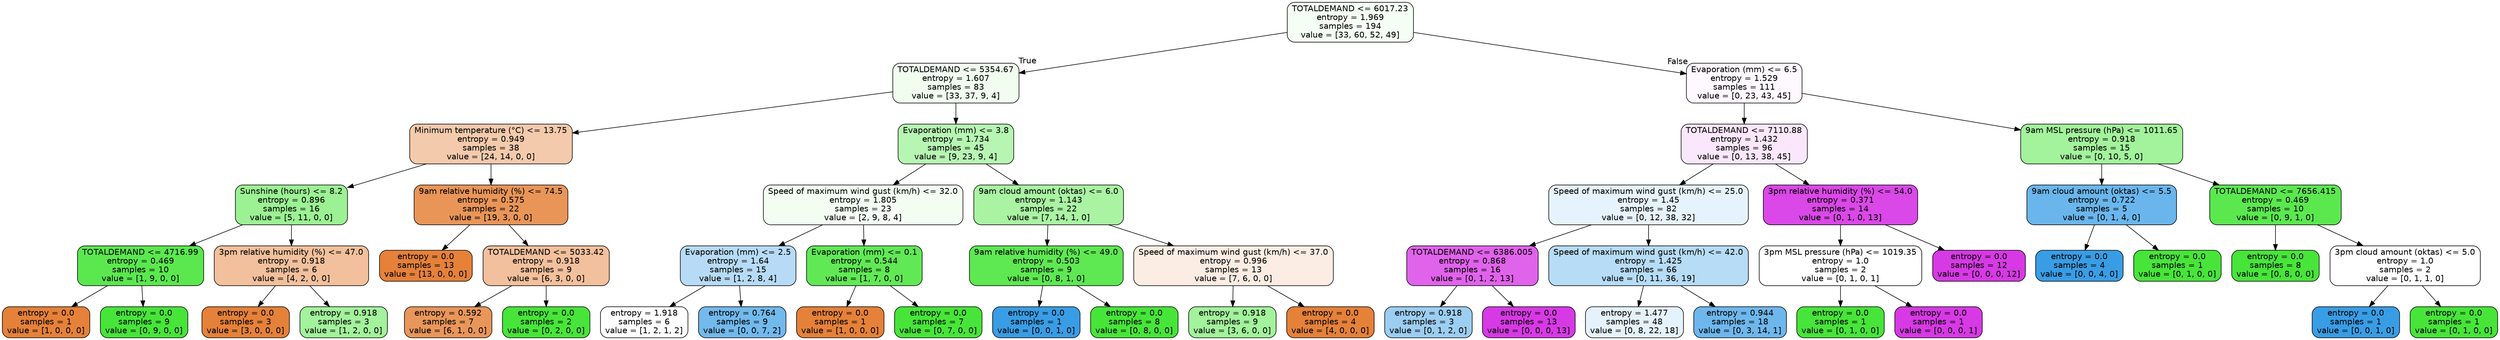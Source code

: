 digraph Tree {
node [shape=box, style="filled, rounded", color="black", fontname=helvetica] ;
edge [fontname=helvetica] ;
0 [label="TOTALDEMAND <= 6017.23\nentropy = 1.969\nsamples = 194\nvalue = [33, 60, 52, 49]", fillcolor="#f5fef4"] ;
1 [label="TOTALDEMAND <= 5354.67\nentropy = 1.607\nsamples = 83\nvalue = [33, 37, 9, 4]", fillcolor="#f0fdef"] ;
0 -> 1 [labeldistance=2.5, labelangle=45, headlabel="True"] ;
2 [label="Minimum temperature (°C) <= 13.75\nentropy = 0.949\nsamples = 38\nvalue = [24, 14, 0, 0]", fillcolor="#f4caac"] ;
1 -> 2 ;
3 [label="Sunshine (hours) <= 8.2\nentropy = 0.896\nsamples = 16\nvalue = [5, 11, 0, 0]", fillcolor="#9bf193"] ;
2 -> 3 ;
4 [label="TOTALDEMAND <= 4716.99\nentropy = 0.469\nsamples = 10\nvalue = [1, 9, 0, 0]", fillcolor="#5be84f"] ;
3 -> 4 ;
5 [label="entropy = 0.0\nsamples = 1\nvalue = [1, 0, 0, 0]", fillcolor="#e58139"] ;
4 -> 5 ;
6 [label="entropy = 0.0\nsamples = 9\nvalue = [0, 9, 0, 0]", fillcolor="#47e539"] ;
4 -> 6 ;
7 [label="3pm relative humidity (%) <= 47.0\nentropy = 0.918\nsamples = 6\nvalue = [4, 2, 0, 0]", fillcolor="#f2c09c"] ;
3 -> 7 ;
8 [label="entropy = 0.0\nsamples = 3\nvalue = [3, 0, 0, 0]", fillcolor="#e58139"] ;
7 -> 8 ;
9 [label="entropy = 0.918\nsamples = 3\nvalue = [1, 2, 0, 0]", fillcolor="#a3f29c"] ;
7 -> 9 ;
10 [label="9am relative humidity (%) <= 74.5\nentropy = 0.575\nsamples = 22\nvalue = [19, 3, 0, 0]", fillcolor="#e99558"] ;
2 -> 10 ;
11 [label="entropy = 0.0\nsamples = 13\nvalue = [13, 0, 0, 0]", fillcolor="#e58139"] ;
10 -> 11 ;
12 [label="TOTALDEMAND <= 5033.42\nentropy = 0.918\nsamples = 9\nvalue = [6, 3, 0, 0]", fillcolor="#f2c09c"] ;
10 -> 12 ;
13 [label="entropy = 0.592\nsamples = 7\nvalue = [6, 1, 0, 0]", fillcolor="#e9965a"] ;
12 -> 13 ;
14 [label="entropy = 0.0\nsamples = 2\nvalue = [0, 2, 0, 0]", fillcolor="#47e539"] ;
12 -> 14 ;
15 [label="Evaporation (mm) <= 3.8\nentropy = 1.734\nsamples = 45\nvalue = [9, 23, 9, 4]", fillcolor="#b7f5b2"] ;
1 -> 15 ;
16 [label="Speed of maximum wind gust (km/h) <= 32.0\nentropy = 1.805\nsamples = 23\nvalue = [2, 9, 8, 4]", fillcolor="#f3fdf2"] ;
15 -> 16 ;
17 [label="Evaporation (mm) <= 2.5\nentropy = 1.64\nsamples = 15\nvalue = [1, 2, 8, 4]", fillcolor="#b7dbf6"] ;
16 -> 17 ;
18 [label="entropy = 1.918\nsamples = 6\nvalue = [1, 2, 1, 2]", fillcolor="#ffffff"] ;
17 -> 18 ;
19 [label="entropy = 0.764\nsamples = 9\nvalue = [0, 0, 7, 2]", fillcolor="#72b9ec"] ;
17 -> 19 ;
20 [label="Evaporation (mm) <= 0.1\nentropy = 0.544\nsamples = 8\nvalue = [1, 7, 0, 0]", fillcolor="#61e955"] ;
16 -> 20 ;
21 [label="entropy = 0.0\nsamples = 1\nvalue = [1, 0, 0, 0]", fillcolor="#e58139"] ;
20 -> 21 ;
22 [label="entropy = 0.0\nsamples = 7\nvalue = [0, 7, 0, 0]", fillcolor="#47e539"] ;
20 -> 22 ;
23 [label="9am cloud amount (oktas) <= 6.0\nentropy = 1.143\nsamples = 22\nvalue = [7, 14, 1, 0]", fillcolor="#a9f3a3"] ;
15 -> 23 ;
24 [label="9am relative humidity (%) <= 49.0\nentropy = 0.503\nsamples = 9\nvalue = [0, 8, 1, 0]", fillcolor="#5ee852"] ;
23 -> 24 ;
25 [label="entropy = 0.0\nsamples = 1\nvalue = [0, 0, 1, 0]", fillcolor="#399de5"] ;
24 -> 25 ;
26 [label="entropy = 0.0\nsamples = 8\nvalue = [0, 8, 0, 0]", fillcolor="#47e539"] ;
24 -> 26 ;
27 [label="Speed of maximum wind gust (km/h) <= 37.0\nentropy = 0.996\nsamples = 13\nvalue = [7, 6, 0, 0]", fillcolor="#fbede3"] ;
23 -> 27 ;
28 [label="entropy = 0.918\nsamples = 9\nvalue = [3, 6, 0, 0]", fillcolor="#a3f29c"] ;
27 -> 28 ;
29 [label="entropy = 0.0\nsamples = 4\nvalue = [4, 0, 0, 0]", fillcolor="#e58139"] ;
27 -> 29 ;
30 [label="Evaporation (mm) <= 6.5\nentropy = 1.529\nsamples = 111\nvalue = [0, 23, 43, 45]", fillcolor="#fef9fe"] ;
0 -> 30 [labeldistance=2.5, labelangle=-45, headlabel="False"] ;
31 [label="TOTALDEMAND <= 7110.88\nentropy = 1.432\nsamples = 96\nvalue = [0, 13, 38, 45]", fillcolor="#fae7fc"] ;
30 -> 31 ;
32 [label="Speed of maximum wind gust (km/h) <= 25.0\nentropy = 1.45\nsamples = 82\nvalue = [0, 12, 38, 32]", fillcolor="#e7f3fc"] ;
31 -> 32 ;
33 [label="TOTALDEMAND <= 6386.005\nentropy = 0.868\nsamples = 16\nvalue = [0, 1, 2, 13]", fillcolor="#e063eb"] ;
32 -> 33 ;
34 [label="entropy = 0.918\nsamples = 3\nvalue = [0, 1, 2, 0]", fillcolor="#9ccef2"] ;
33 -> 34 ;
35 [label="entropy = 0.0\nsamples = 13\nvalue = [0, 0, 0, 13]", fillcolor="#d739e5"] ;
33 -> 35 ;
36 [label="Speed of maximum wind gust (km/h) <= 42.0\nentropy = 1.425\nsamples = 66\nvalue = [0, 11, 36, 19]", fillcolor="#b7dcf6"] ;
32 -> 36 ;
37 [label="entropy = 1.477\nsamples = 48\nvalue = [0, 8, 22, 18]", fillcolor="#e5f2fc"] ;
36 -> 37 ;
38 [label="entropy = 0.944\nsamples = 18\nvalue = [0, 3, 14, 1]", fillcolor="#6eb7ec"] ;
36 -> 38 ;
39 [label="3pm relative humidity (%) <= 54.0\nentropy = 0.371\nsamples = 14\nvalue = [0, 1, 0, 13]", fillcolor="#da48e7"] ;
31 -> 39 ;
40 [label="3pm MSL pressure (hPa) <= 1019.35\nentropy = 1.0\nsamples = 2\nvalue = [0, 1, 0, 1]", fillcolor="#ffffff"] ;
39 -> 40 ;
41 [label="entropy = 0.0\nsamples = 1\nvalue = [0, 1, 0, 0]", fillcolor="#47e539"] ;
40 -> 41 ;
42 [label="entropy = 0.0\nsamples = 1\nvalue = [0, 0, 0, 1]", fillcolor="#d739e5"] ;
40 -> 42 ;
43 [label="entropy = 0.0\nsamples = 12\nvalue = [0, 0, 0, 12]", fillcolor="#d739e5"] ;
39 -> 43 ;
44 [label="9am MSL pressure (hPa) <= 1011.65\nentropy = 0.918\nsamples = 15\nvalue = [0, 10, 5, 0]", fillcolor="#a3f29c"] ;
30 -> 44 ;
45 [label="9am cloud amount (oktas) <= 5.5\nentropy = 0.722\nsamples = 5\nvalue = [0, 1, 4, 0]", fillcolor="#6ab6ec"] ;
44 -> 45 ;
46 [label="entropy = 0.0\nsamples = 4\nvalue = [0, 0, 4, 0]", fillcolor="#399de5"] ;
45 -> 46 ;
47 [label="entropy = 0.0\nsamples = 1\nvalue = [0, 1, 0, 0]", fillcolor="#47e539"] ;
45 -> 47 ;
48 [label="TOTALDEMAND <= 7656.415\nentropy = 0.469\nsamples = 10\nvalue = [0, 9, 1, 0]", fillcolor="#5be84f"] ;
44 -> 48 ;
49 [label="entropy = 0.0\nsamples = 8\nvalue = [0, 8, 0, 0]", fillcolor="#47e539"] ;
48 -> 49 ;
50 [label="3pm cloud amount (oktas) <= 5.0\nentropy = 1.0\nsamples = 2\nvalue = [0, 1, 1, 0]", fillcolor="#ffffff"] ;
48 -> 50 ;
51 [label="entropy = 0.0\nsamples = 1\nvalue = [0, 0, 1, 0]", fillcolor="#399de5"] ;
50 -> 51 ;
52 [label="entropy = 0.0\nsamples = 1\nvalue = [0, 1, 0, 0]", fillcolor="#47e539"] ;
50 -> 52 ;
}